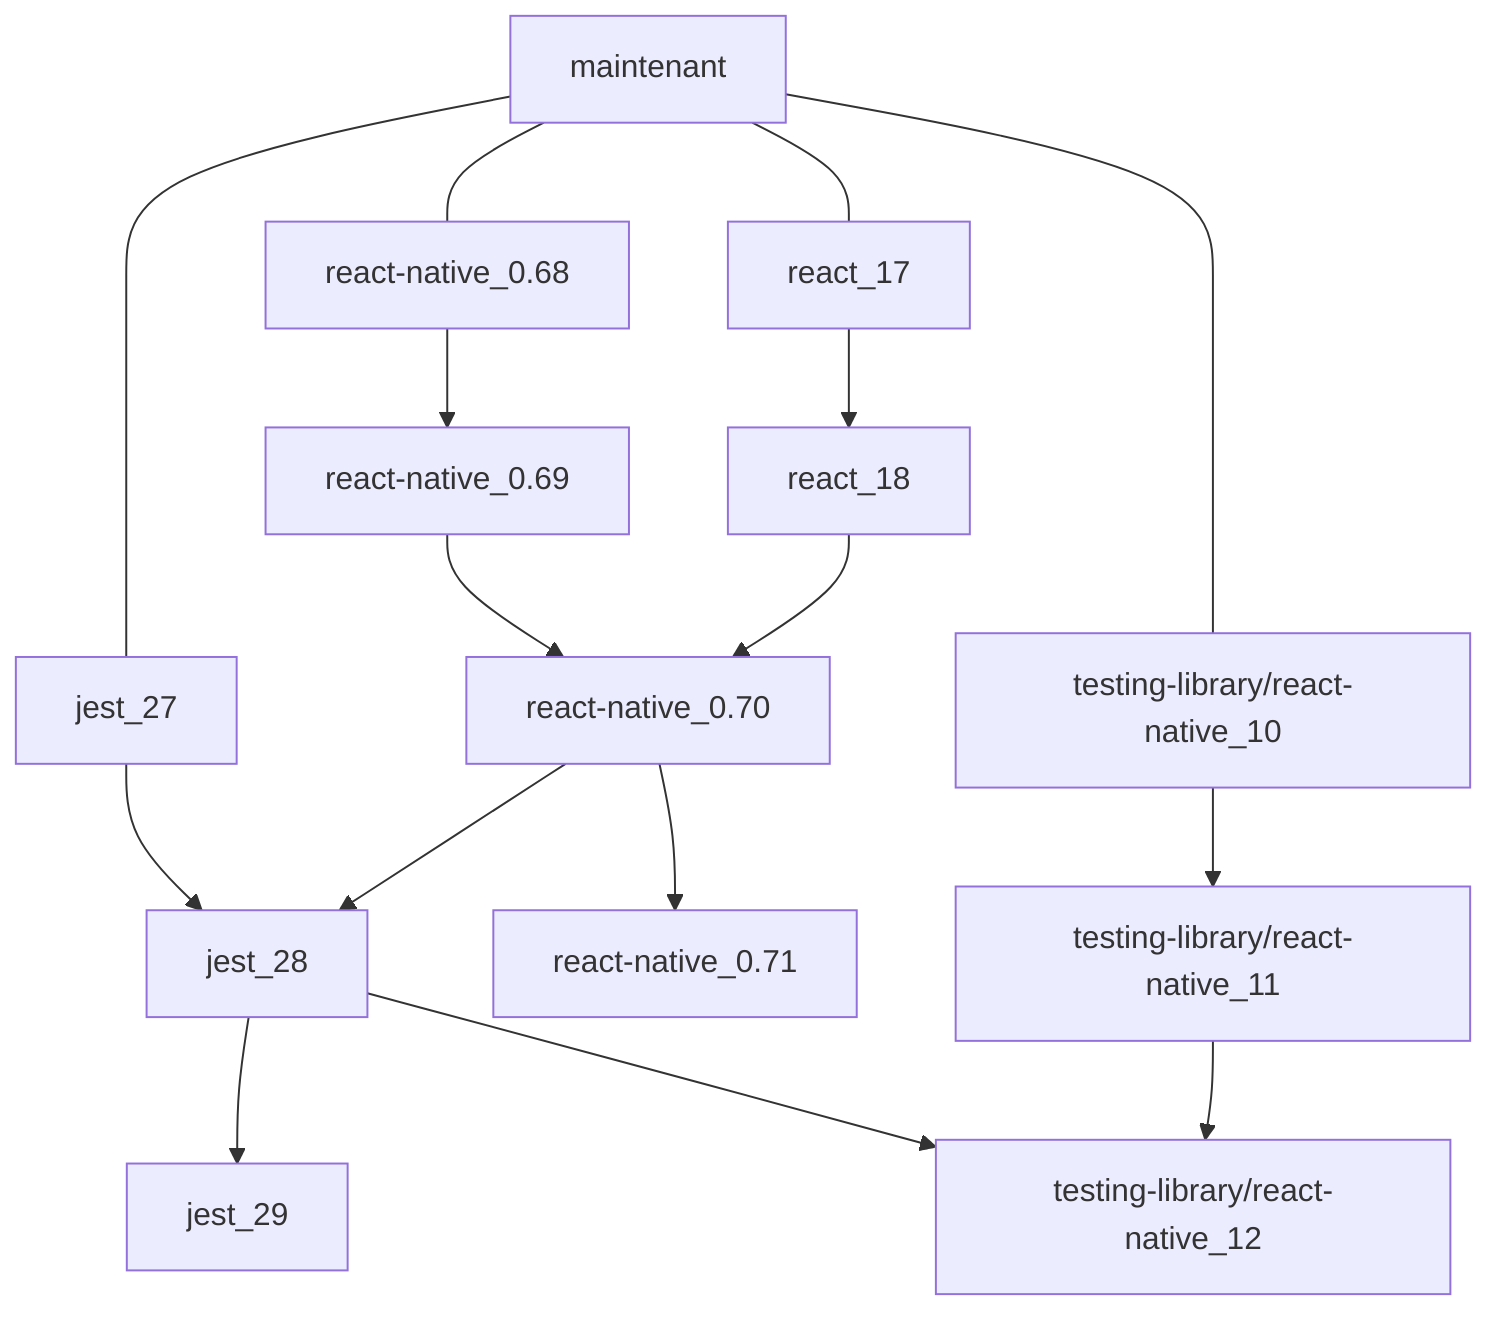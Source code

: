 flowchart TB
    maintenant --- jest_27
    maintenant --- react-native_0.68
    maintenant --- testing-library/react-native_10
    maintenant --- react_17
    jest_27 --> jest_28
    jest_28 --> jest_29
    react-native_0.68 --> react-native_0.69
    react-native_0.69 --> react-native_0.70
    react-native_0.70 --> react-native_0.71
    react_17 --> react_18
    react_18 --> react-native_0.70
    react-native_0.70 --> jest_28
    jest_28 --> testing-library/react-native_12
    testing-library/react-native_10 --> testing-library/react-native_11
    testing-library/react-native_11 --> testing-library/react-native_12